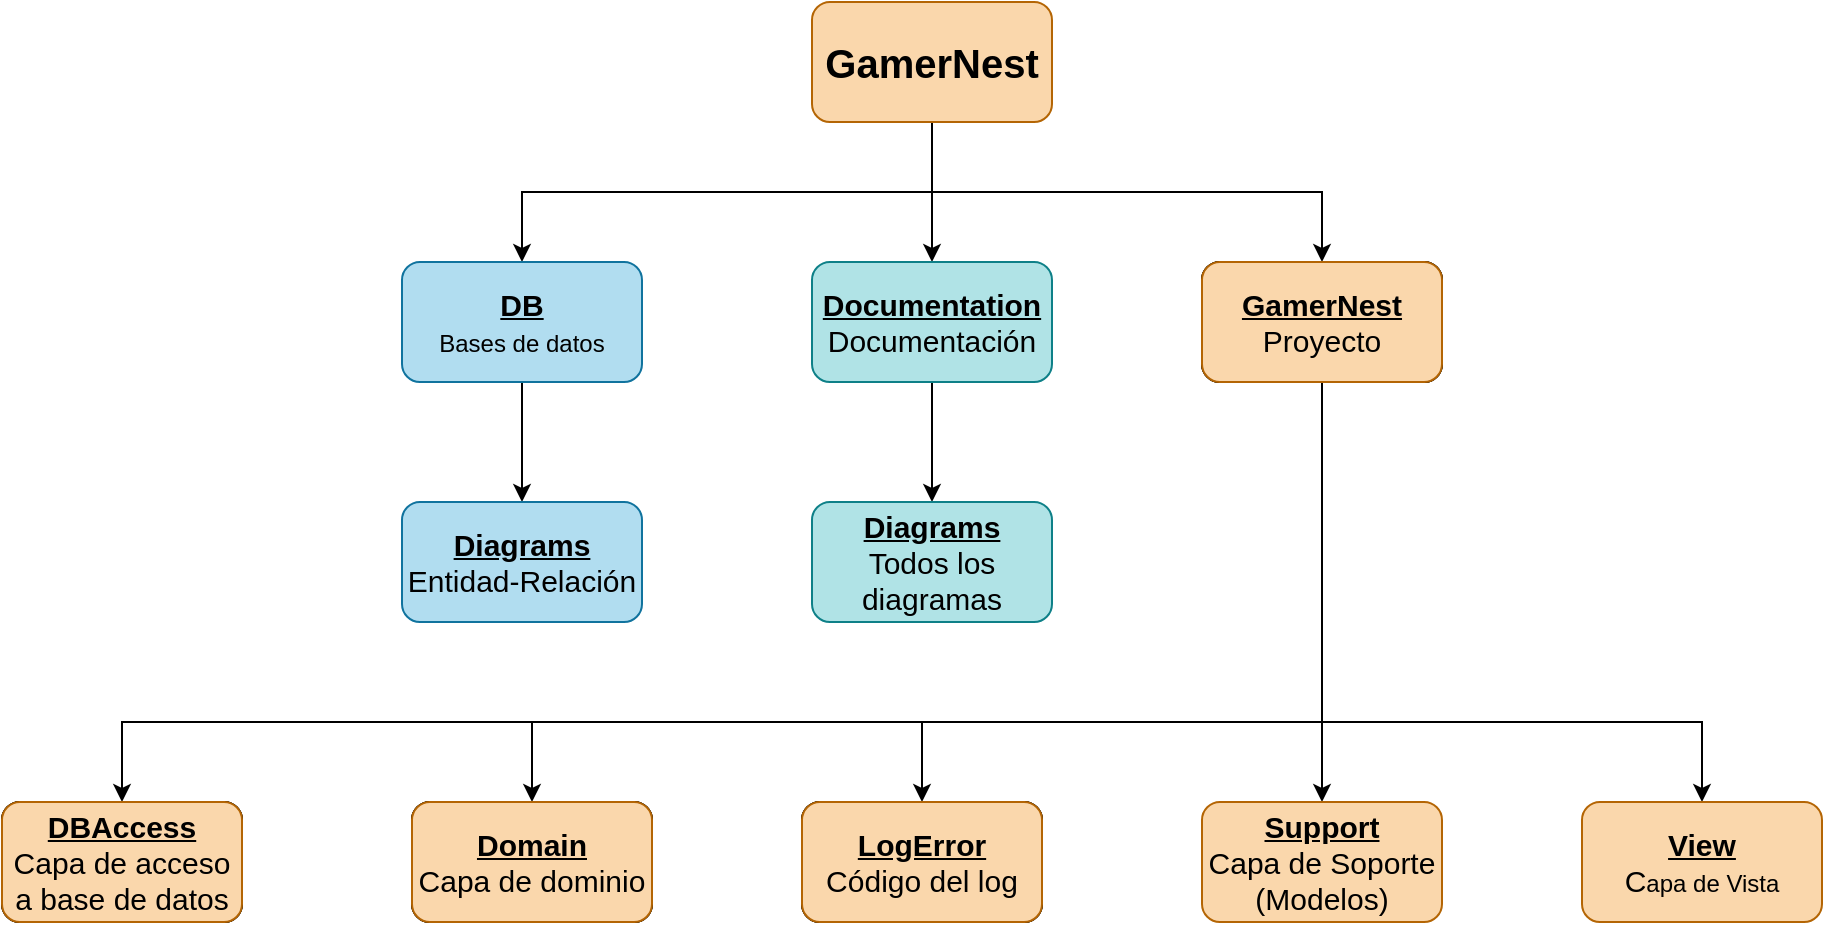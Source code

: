 <mxfile version="21.3.7" type="device">
  <diagram name="Page-1" id="p1sjKVbbwNx5PTfquMf4">
    <mxGraphModel dx="1434" dy="754" grid="1" gridSize="10" guides="1" tooltips="1" connect="1" arrows="1" fold="1" page="1" pageScale="1" pageWidth="850" pageHeight="1100" math="0" shadow="0">
      <root>
        <mxCell id="0" />
        <mxCell id="1" parent="0" />
        <mxCell id="p6waJVGEWPXtYRf6JP-Q-11" style="edgeStyle=orthogonalEdgeStyle;rounded=0;orthogonalLoop=1;jettySize=auto;html=1;exitX=0.5;exitY=1;exitDx=0;exitDy=0;entryX=0.5;entryY=0;entryDx=0;entryDy=0;" edge="1" parent="1" source="PR4iO2SOgjftoenkTVeS-1" target="PR4iO2SOgjftoenkTVeS-3">
          <mxGeometry relative="1" as="geometry" />
        </mxCell>
        <mxCell id="p6waJVGEWPXtYRf6JP-Q-12" style="edgeStyle=orthogonalEdgeStyle;rounded=0;orthogonalLoop=1;jettySize=auto;html=1;exitX=0.5;exitY=1;exitDx=0;exitDy=0;entryX=0.5;entryY=0;entryDx=0;entryDy=0;" edge="1" parent="1" source="PR4iO2SOgjftoenkTVeS-1" target="PR4iO2SOgjftoenkTVeS-2">
          <mxGeometry relative="1" as="geometry" />
        </mxCell>
        <mxCell id="p6waJVGEWPXtYRf6JP-Q-13" style="edgeStyle=orthogonalEdgeStyle;rounded=0;orthogonalLoop=1;jettySize=auto;html=1;exitX=0.5;exitY=1;exitDx=0;exitDy=0;entryX=0.5;entryY=0;entryDx=0;entryDy=0;" edge="1" parent="1" source="PR4iO2SOgjftoenkTVeS-1" target="PR4iO2SOgjftoenkTVeS-4">
          <mxGeometry relative="1" as="geometry" />
        </mxCell>
        <mxCell id="PR4iO2SOgjftoenkTVeS-1" value="&lt;font style=&quot;font-size: 20px;&quot;&gt;&lt;b&gt;GamerNest&lt;/b&gt;&lt;/font&gt;" style="rounded=1;whiteSpace=wrap;html=1;fillColor=#fad7ac;strokeColor=#b46504;" parent="1" vertex="1">
          <mxGeometry x="565" y="40" width="120" height="60" as="geometry" />
        </mxCell>
        <mxCell id="p6waJVGEWPXtYRf6JP-Q-15" style="edgeStyle=orthogonalEdgeStyle;rounded=0;orthogonalLoop=1;jettySize=auto;html=1;exitX=0.5;exitY=1;exitDx=0;exitDy=0;entryX=0.5;entryY=0;entryDx=0;entryDy=0;" edge="1" parent="1" source="PR4iO2SOgjftoenkTVeS-2" target="PR4iO2SOgjftoenkTVeS-6">
          <mxGeometry relative="1" as="geometry" />
        </mxCell>
        <mxCell id="PR4iO2SOgjftoenkTVeS-2" value="&lt;div style=&quot;font-size: 15px;&quot;&gt;&lt;font style=&quot;font-size: 15px;&quot;&gt;&lt;u&gt;&lt;b&gt;DB&lt;/b&gt;&lt;/u&gt;&lt;/font&gt;&lt;/div&gt;&lt;div style=&quot;font-size: 15px;&quot;&gt;&lt;font style=&quot;font-size: 15px;&quot;&gt;&lt;span style=&quot;font-size: 12px;&quot;&gt;Bases de datos&lt;/span&gt;&lt;u&gt;&lt;span style=&quot;font-size: 12px;&quot;&gt;&lt;b&gt;&lt;br&gt;&lt;/b&gt;&lt;/span&gt;&lt;/u&gt;&lt;/font&gt;&lt;/div&gt;" style="rounded=1;whiteSpace=wrap;html=1;fillColor=#b1ddf0;strokeColor=#10739e;" parent="1" vertex="1">
          <mxGeometry x="360" y="170" width="120" height="60" as="geometry" />
        </mxCell>
        <mxCell id="p6waJVGEWPXtYRf6JP-Q-14" style="edgeStyle=orthogonalEdgeStyle;rounded=0;orthogonalLoop=1;jettySize=auto;html=1;exitX=0.5;exitY=1;exitDx=0;exitDy=0;entryX=0.5;entryY=0;entryDx=0;entryDy=0;" edge="1" parent="1" source="PR4iO2SOgjftoenkTVeS-3" target="PR4iO2SOgjftoenkTVeS-7">
          <mxGeometry relative="1" as="geometry" />
        </mxCell>
        <mxCell id="PR4iO2SOgjftoenkTVeS-3" value="&lt;div style=&quot;font-size: 15px;&quot;&gt;&lt;font style=&quot;font-size: 15px;&quot;&gt;&lt;u&gt;&lt;b&gt;Documentation&lt;/b&gt;&lt;/u&gt;&lt;/font&gt;&lt;/div&gt;&lt;div style=&quot;font-size: 15px;&quot;&gt;&lt;font style=&quot;font-size: 15px;&quot;&gt;Documentación&lt;u&gt;&lt;span style=&quot;font-size: 12px;&quot;&gt;&lt;b&gt;&lt;br&gt;&lt;/b&gt;&lt;/span&gt;&lt;/u&gt;&lt;/font&gt;&lt;/div&gt;" style="rounded=1;whiteSpace=wrap;html=1;fillColor=#b0e3e6;strokeColor=#0e8088;" parent="1" vertex="1">
          <mxGeometry x="565" y="170" width="120" height="60" as="geometry" />
        </mxCell>
        <mxCell id="p6waJVGEWPXtYRf6JP-Q-16" style="edgeStyle=orthogonalEdgeStyle;rounded=0;orthogonalLoop=1;jettySize=auto;html=1;exitX=0.5;exitY=1;exitDx=0;exitDy=0;entryX=0.5;entryY=0;entryDx=0;entryDy=0;" edge="1" parent="1" source="PR4iO2SOgjftoenkTVeS-4" target="p6waJVGEWPXtYRf6JP-Q-6">
          <mxGeometry relative="1" as="geometry" />
        </mxCell>
        <mxCell id="p6waJVGEWPXtYRf6JP-Q-17" style="edgeStyle=orthogonalEdgeStyle;rounded=0;orthogonalLoop=1;jettySize=auto;html=1;exitX=0.5;exitY=1;exitDx=0;exitDy=0;entryX=0.5;entryY=0;entryDx=0;entryDy=0;" edge="1" parent="1" source="PR4iO2SOgjftoenkTVeS-4" target="p6waJVGEWPXtYRf6JP-Q-7">
          <mxGeometry relative="1" as="geometry">
            <Array as="points">
              <mxPoint x="820" y="400" />
              <mxPoint x="1010" y="400" />
            </Array>
          </mxGeometry>
        </mxCell>
        <mxCell id="p6waJVGEWPXtYRf6JP-Q-18" style="edgeStyle=orthogonalEdgeStyle;rounded=0;orthogonalLoop=1;jettySize=auto;html=1;exitX=0.5;exitY=1;exitDx=0;exitDy=0;entryX=0.5;entryY=0;entryDx=0;entryDy=0;" edge="1" parent="1" source="PR4iO2SOgjftoenkTVeS-4" target="p6waJVGEWPXtYRf6JP-Q-1">
          <mxGeometry relative="1" as="geometry">
            <Array as="points">
              <mxPoint x="820" y="400" />
              <mxPoint x="220" y="400" />
            </Array>
          </mxGeometry>
        </mxCell>
        <mxCell id="p6waJVGEWPXtYRf6JP-Q-19" style="edgeStyle=orthogonalEdgeStyle;rounded=0;orthogonalLoop=1;jettySize=auto;html=1;exitX=0.5;exitY=1;exitDx=0;exitDy=0;entryX=0.5;entryY=0;entryDx=0;entryDy=0;" edge="1" parent="1" source="PR4iO2SOgjftoenkTVeS-4" target="p6waJVGEWPXtYRf6JP-Q-2">
          <mxGeometry relative="1" as="geometry">
            <Array as="points">
              <mxPoint x="820" y="400" />
              <mxPoint x="425" y="400" />
            </Array>
          </mxGeometry>
        </mxCell>
        <mxCell id="p6waJVGEWPXtYRf6JP-Q-20" style="edgeStyle=orthogonalEdgeStyle;rounded=0;orthogonalLoop=1;jettySize=auto;html=1;exitX=0.5;exitY=1;exitDx=0;exitDy=0;entryX=0.5;entryY=0;entryDx=0;entryDy=0;" edge="1" parent="1" source="PR4iO2SOgjftoenkTVeS-4" target="p6waJVGEWPXtYRf6JP-Q-4">
          <mxGeometry relative="1" as="geometry">
            <Array as="points">
              <mxPoint x="820" y="400" />
              <mxPoint x="620" y="400" />
            </Array>
          </mxGeometry>
        </mxCell>
        <mxCell id="PR4iO2SOgjftoenkTVeS-4" value="&lt;div style=&quot;font-size: 15px;&quot;&gt;&lt;font style=&quot;font-size: 15px;&quot;&gt;&lt;u&gt;&lt;b&gt;GamerNest&lt;/b&gt;&lt;/u&gt;&lt;/font&gt;&lt;/div&gt;&lt;div style=&quot;font-size: 15px;&quot;&gt;&lt;font style=&quot;font-size: 15px;&quot;&gt;Proyecto&lt;u&gt;&lt;span style=&quot;font-size: 12px;&quot;&gt;&lt;b&gt;&lt;br&gt;&lt;/b&gt;&lt;/span&gt;&lt;/u&gt;&lt;/font&gt;&lt;/div&gt;" style="rounded=1;whiteSpace=wrap;html=1;" parent="1" vertex="1">
          <mxGeometry x="760" y="170" width="120" height="60" as="geometry" />
        </mxCell>
        <mxCell id="PR4iO2SOgjftoenkTVeS-6" value="&lt;div style=&quot;font-size: 15px;&quot;&gt;&lt;font style=&quot;font-size: 15px;&quot;&gt;&lt;u&gt;&lt;b&gt;Diagrams&lt;/b&gt;&lt;/u&gt;&lt;/font&gt;&lt;/div&gt;&lt;div style=&quot;font-size: 15px;&quot;&gt;&lt;font style=&quot;font-size: 15px;&quot;&gt;Entidad-Relación&lt;u&gt;&lt;span style=&quot;font-size: 12px;&quot;&gt;&lt;b&gt;&lt;br&gt;&lt;/b&gt;&lt;/span&gt;&lt;/u&gt;&lt;/font&gt;&lt;/div&gt;" style="rounded=1;whiteSpace=wrap;html=1;fillColor=#b1ddf0;strokeColor=#10739e;" parent="1" vertex="1">
          <mxGeometry x="360" y="290" width="120" height="60" as="geometry" />
        </mxCell>
        <mxCell id="PR4iO2SOgjftoenkTVeS-7" value="&lt;div style=&quot;font-size: 15px;&quot;&gt;&lt;font style=&quot;font-size: 15px;&quot;&gt;&lt;u&gt;&lt;b&gt;Diagrams&lt;/b&gt;&lt;/u&gt;&lt;/font&gt;&lt;/div&gt;&lt;div style=&quot;font-size: 15px;&quot;&gt;&lt;font style=&quot;font-size: 15px;&quot;&gt;Todos los diagramas&lt;u&gt;&lt;span style=&quot;font-size: 12px;&quot;&gt;&lt;b&gt;&lt;br&gt;&lt;/b&gt;&lt;/span&gt;&lt;/u&gt;&lt;/font&gt;&lt;/div&gt;" style="rounded=1;whiteSpace=wrap;html=1;fillColor=#b0e3e6;strokeColor=#0e8088;" parent="1" vertex="1">
          <mxGeometry x="565" y="290" width="120" height="60" as="geometry" />
        </mxCell>
        <mxCell id="p6waJVGEWPXtYRf6JP-Q-1" value="&lt;div style=&quot;font-size: 15px;&quot;&gt;&lt;font style=&quot;font-size: 15px;&quot;&gt;&lt;u&gt;&lt;b&gt;DBAccess&lt;/b&gt;&lt;/u&gt;&lt;/font&gt;&lt;/div&gt;&lt;div style=&quot;font-size: 15px;&quot;&gt;&lt;font style=&quot;font-size: 15px;&quot;&gt;Capa de acceso a base de datos&lt;u&gt;&lt;span style=&quot;font-size: 12px;&quot;&gt;&lt;b&gt;&lt;br&gt;&lt;/b&gt;&lt;/span&gt;&lt;/u&gt;&lt;/font&gt;&lt;/div&gt;" style="rounded=1;whiteSpace=wrap;html=1;" vertex="1" parent="1">
          <mxGeometry x="160" y="440" width="120" height="60" as="geometry" />
        </mxCell>
        <mxCell id="p6waJVGEWPXtYRf6JP-Q-2" value="&lt;div style=&quot;font-size: 15px;&quot;&gt;&lt;font style=&quot;font-size: 15px;&quot;&gt;&lt;u&gt;&lt;b&gt;Domain&lt;/b&gt;&lt;/u&gt;&lt;/font&gt;&lt;/div&gt;&lt;div style=&quot;font-size: 15px;&quot;&gt;&lt;font style=&quot;font-size: 15px;&quot;&gt;Capa de dominio&lt;u&gt;&lt;span style=&quot;font-size: 12px;&quot;&gt;&lt;b&gt;&lt;br&gt;&lt;/b&gt;&lt;/span&gt;&lt;/u&gt;&lt;/font&gt;&lt;/div&gt;" style="rounded=1;whiteSpace=wrap;html=1;" vertex="1" parent="1">
          <mxGeometry x="365" y="440" width="120" height="60" as="geometry" />
        </mxCell>
        <mxCell id="p6waJVGEWPXtYRf6JP-Q-4" value="&lt;div style=&quot;font-size: 15px;&quot;&gt;&lt;font style=&quot;font-size: 15px;&quot;&gt;&lt;u&gt;&lt;b&gt;LogError&lt;/b&gt;&lt;/u&gt;&lt;/font&gt;&lt;/div&gt;&lt;div style=&quot;font-size: 15px;&quot;&gt;&lt;font style=&quot;font-size: 15px;&quot;&gt;Código del log&lt;u&gt;&lt;span style=&quot;font-size: 12px;&quot;&gt;&lt;b&gt;&lt;br&gt;&lt;/b&gt;&lt;/span&gt;&lt;/u&gt;&lt;/font&gt;&lt;/div&gt;" style="rounded=1;whiteSpace=wrap;html=1;" vertex="1" parent="1">
          <mxGeometry x="560" y="440" width="120" height="60" as="geometry" />
        </mxCell>
        <mxCell id="p6waJVGEWPXtYRf6JP-Q-6" value="&lt;div style=&quot;font-size: 15px;&quot;&gt;&lt;font style=&quot;font-size: 15px;&quot;&gt;&lt;u&gt;&lt;b&gt;Support&lt;/b&gt;&lt;/u&gt;&lt;/font&gt;&lt;/div&gt;&lt;div style=&quot;font-size: 15px;&quot;&gt;&lt;font style=&quot;font-size: 15px;&quot;&gt;Capa de Soporte (Modelos)&lt;u&gt;&lt;span style=&quot;font-size: 12px;&quot;&gt;&lt;b&gt;&lt;br&gt;&lt;/b&gt;&lt;/span&gt;&lt;/u&gt;&lt;/font&gt;&lt;/div&gt;" style="rounded=1;whiteSpace=wrap;html=1;fillColor=#fad7ac;strokeColor=#b46504;" vertex="1" parent="1">
          <mxGeometry x="760" y="440" width="120" height="60" as="geometry" />
        </mxCell>
        <mxCell id="p6waJVGEWPXtYRf6JP-Q-7" value="&lt;div style=&quot;font-size: 15px;&quot;&gt;&lt;font style=&quot;font-size: 15px;&quot;&gt;&lt;u&gt;&lt;b&gt;View&lt;/b&gt;&lt;/u&gt;&lt;/font&gt;&lt;/div&gt;&lt;div style=&quot;font-size: 15px;&quot;&gt;&lt;font style=&quot;font-size: 15px;&quot;&gt;C&lt;span style=&quot;font-size: 12px;&quot;&gt;apa de Vista&lt;br&gt;&lt;/span&gt;&lt;/font&gt;&lt;/div&gt;" style="rounded=1;whiteSpace=wrap;html=1;fillColor=#fad7ac;strokeColor=#b46504;" vertex="1" parent="1">
          <mxGeometry x="950" y="440" width="120" height="60" as="geometry" />
        </mxCell>
        <mxCell id="p6waJVGEWPXtYRf6JP-Q-21" value="&lt;div style=&quot;font-size: 15px;&quot;&gt;&lt;font style=&quot;font-size: 15px;&quot;&gt;&lt;u&gt;&lt;b&gt;GamerNest&lt;/b&gt;&lt;/u&gt;&lt;/font&gt;&lt;/div&gt;&lt;div style=&quot;font-size: 15px;&quot;&gt;&lt;font style=&quot;font-size: 15px;&quot;&gt;Proyecto&lt;u&gt;&lt;span style=&quot;font-size: 12px;&quot;&gt;&lt;b&gt;&lt;br&gt;&lt;/b&gt;&lt;/span&gt;&lt;/u&gt;&lt;/font&gt;&lt;/div&gt;" style="rounded=1;whiteSpace=wrap;html=1;" vertex="1" parent="1">
          <mxGeometry x="760" y="170" width="120" height="60" as="geometry" />
        </mxCell>
        <mxCell id="p6waJVGEWPXtYRf6JP-Q-22" value="&lt;div style=&quot;font-size: 15px;&quot;&gt;&lt;font style=&quot;font-size: 15px;&quot;&gt;&lt;u&gt;&lt;b&gt;DBAccess&lt;/b&gt;&lt;/u&gt;&lt;/font&gt;&lt;/div&gt;&lt;div style=&quot;font-size: 15px;&quot;&gt;&lt;font style=&quot;font-size: 15px;&quot;&gt;Capa de acceso a base de datos&lt;u&gt;&lt;span style=&quot;font-size: 12px;&quot;&gt;&lt;b&gt;&lt;br&gt;&lt;/b&gt;&lt;/span&gt;&lt;/u&gt;&lt;/font&gt;&lt;/div&gt;" style="rounded=1;whiteSpace=wrap;html=1;" vertex="1" parent="1">
          <mxGeometry x="160" y="440" width="120" height="60" as="geometry" />
        </mxCell>
        <mxCell id="p6waJVGEWPXtYRf6JP-Q-23" value="&lt;div style=&quot;font-size: 15px;&quot;&gt;&lt;font style=&quot;font-size: 15px;&quot;&gt;&lt;u&gt;&lt;b&gt;Domain&lt;/b&gt;&lt;/u&gt;&lt;/font&gt;&lt;/div&gt;&lt;div style=&quot;font-size: 15px;&quot;&gt;&lt;font style=&quot;font-size: 15px;&quot;&gt;Capa de dominio&lt;u&gt;&lt;span style=&quot;font-size: 12px;&quot;&gt;&lt;b&gt;&lt;br&gt;&lt;/b&gt;&lt;/span&gt;&lt;/u&gt;&lt;/font&gt;&lt;/div&gt;" style="rounded=1;whiteSpace=wrap;html=1;" vertex="1" parent="1">
          <mxGeometry x="365" y="440" width="120" height="60" as="geometry" />
        </mxCell>
        <mxCell id="p6waJVGEWPXtYRf6JP-Q-24" value="&lt;div style=&quot;font-size: 15px;&quot;&gt;&lt;font style=&quot;font-size: 15px;&quot;&gt;&lt;u&gt;&lt;b&gt;LogError&lt;/b&gt;&lt;/u&gt;&lt;/font&gt;&lt;/div&gt;&lt;div style=&quot;font-size: 15px;&quot;&gt;&lt;font style=&quot;font-size: 15px;&quot;&gt;Código del log&lt;u&gt;&lt;span style=&quot;font-size: 12px;&quot;&gt;&lt;b&gt;&lt;br&gt;&lt;/b&gt;&lt;/span&gt;&lt;/u&gt;&lt;/font&gt;&lt;/div&gt;" style="rounded=1;whiteSpace=wrap;html=1;" vertex="1" parent="1">
          <mxGeometry x="560" y="440" width="120" height="60" as="geometry" />
        </mxCell>
        <mxCell id="p6waJVGEWPXtYRf6JP-Q-25" value="&lt;div style=&quot;font-size: 15px;&quot;&gt;&lt;font style=&quot;font-size: 15px;&quot;&gt;&lt;u&gt;&lt;b&gt;GamerNest&lt;/b&gt;&lt;/u&gt;&lt;/font&gt;&lt;/div&gt;&lt;div style=&quot;font-size: 15px;&quot;&gt;&lt;font style=&quot;font-size: 15px;&quot;&gt;Proyecto&lt;u&gt;&lt;span style=&quot;font-size: 12px;&quot;&gt;&lt;b&gt;&lt;br&gt;&lt;/b&gt;&lt;/span&gt;&lt;/u&gt;&lt;/font&gt;&lt;/div&gt;" style="rounded=1;whiteSpace=wrap;html=1;fillColor=#fad7ac;strokeColor=#b46504;" vertex="1" parent="1">
          <mxGeometry x="760" y="170" width="120" height="60" as="geometry" />
        </mxCell>
        <mxCell id="p6waJVGEWPXtYRf6JP-Q-26" value="&lt;div style=&quot;font-size: 15px;&quot;&gt;&lt;font style=&quot;font-size: 15px;&quot;&gt;&lt;u&gt;&lt;b&gt;DBAccess&lt;/b&gt;&lt;/u&gt;&lt;/font&gt;&lt;/div&gt;&lt;div style=&quot;font-size: 15px;&quot;&gt;&lt;font style=&quot;font-size: 15px;&quot;&gt;Capa de acceso a base de datos&lt;u&gt;&lt;span style=&quot;font-size: 12px;&quot;&gt;&lt;b&gt;&lt;br&gt;&lt;/b&gt;&lt;/span&gt;&lt;/u&gt;&lt;/font&gt;&lt;/div&gt;" style="rounded=1;whiteSpace=wrap;html=1;fillColor=#fad7ac;strokeColor=#b46504;" vertex="1" parent="1">
          <mxGeometry x="160" y="440" width="120" height="60" as="geometry" />
        </mxCell>
        <mxCell id="p6waJVGEWPXtYRf6JP-Q-27" value="&lt;div style=&quot;font-size: 15px;&quot;&gt;&lt;font style=&quot;font-size: 15px;&quot;&gt;&lt;u&gt;&lt;b&gt;Domain&lt;/b&gt;&lt;/u&gt;&lt;/font&gt;&lt;/div&gt;&lt;div style=&quot;font-size: 15px;&quot;&gt;&lt;font style=&quot;font-size: 15px;&quot;&gt;Capa de dominio&lt;u&gt;&lt;span style=&quot;font-size: 12px;&quot;&gt;&lt;b&gt;&lt;br&gt;&lt;/b&gt;&lt;/span&gt;&lt;/u&gt;&lt;/font&gt;&lt;/div&gt;" style="rounded=1;whiteSpace=wrap;html=1;fillColor=#fad7ac;strokeColor=#b46504;" vertex="1" parent="1">
          <mxGeometry x="365" y="440" width="120" height="60" as="geometry" />
        </mxCell>
        <mxCell id="p6waJVGEWPXtYRf6JP-Q-28" value="&lt;div style=&quot;font-size: 15px;&quot;&gt;&lt;font style=&quot;font-size: 15px;&quot;&gt;&lt;u&gt;&lt;b&gt;LogError&lt;/b&gt;&lt;/u&gt;&lt;/font&gt;&lt;/div&gt;&lt;div style=&quot;font-size: 15px;&quot;&gt;&lt;font style=&quot;font-size: 15px;&quot;&gt;Código del log&lt;u&gt;&lt;span style=&quot;font-size: 12px;&quot;&gt;&lt;b&gt;&lt;br&gt;&lt;/b&gt;&lt;/span&gt;&lt;/u&gt;&lt;/font&gt;&lt;/div&gt;" style="rounded=1;whiteSpace=wrap;html=1;fillColor=#fad7ac;strokeColor=#b46504;" vertex="1" parent="1">
          <mxGeometry x="560" y="440" width="120" height="60" as="geometry" />
        </mxCell>
      </root>
    </mxGraphModel>
  </diagram>
</mxfile>
